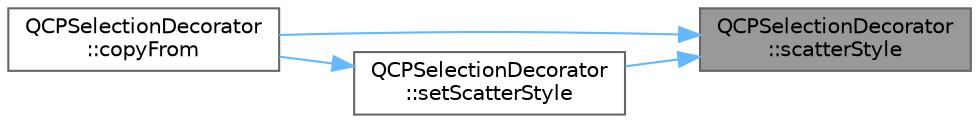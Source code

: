 digraph "QCPSelectionDecorator::scatterStyle"
{
 // LATEX_PDF_SIZE
  bgcolor="transparent";
  edge [fontname=Helvetica,fontsize=10,labelfontname=Helvetica,labelfontsize=10];
  node [fontname=Helvetica,fontsize=10,shape=box,height=0.2,width=0.4];
  rankdir="RL";
  Node1 [label="QCPSelectionDecorator\l::scatterStyle",height=0.2,width=0.4,color="gray40", fillcolor="grey60", style="filled", fontcolor="black",tooltip=" "];
  Node1 -> Node2 [dir="back",color="steelblue1",style="solid"];
  Node2 [label="QCPSelectionDecorator\l::copyFrom",height=0.2,width=0.4,color="grey40", fillcolor="white", style="filled",URL="$class_q_c_p_selection_decorator.html#a467a8d5cfcab27e862a17c797ac27b8a",tooltip=" "];
  Node1 -> Node3 [dir="back",color="steelblue1",style="solid"];
  Node3 [label="QCPSelectionDecorator\l::setScatterStyle",height=0.2,width=0.4,color="grey40", fillcolor="white", style="filled",URL="$class_q_c_p_selection_decorator.html#ab403a613289714ff4fd4a0c0371ab116",tooltip=" "];
  Node3 -> Node2 [dir="back",color="steelblue1",style="solid"];
}
